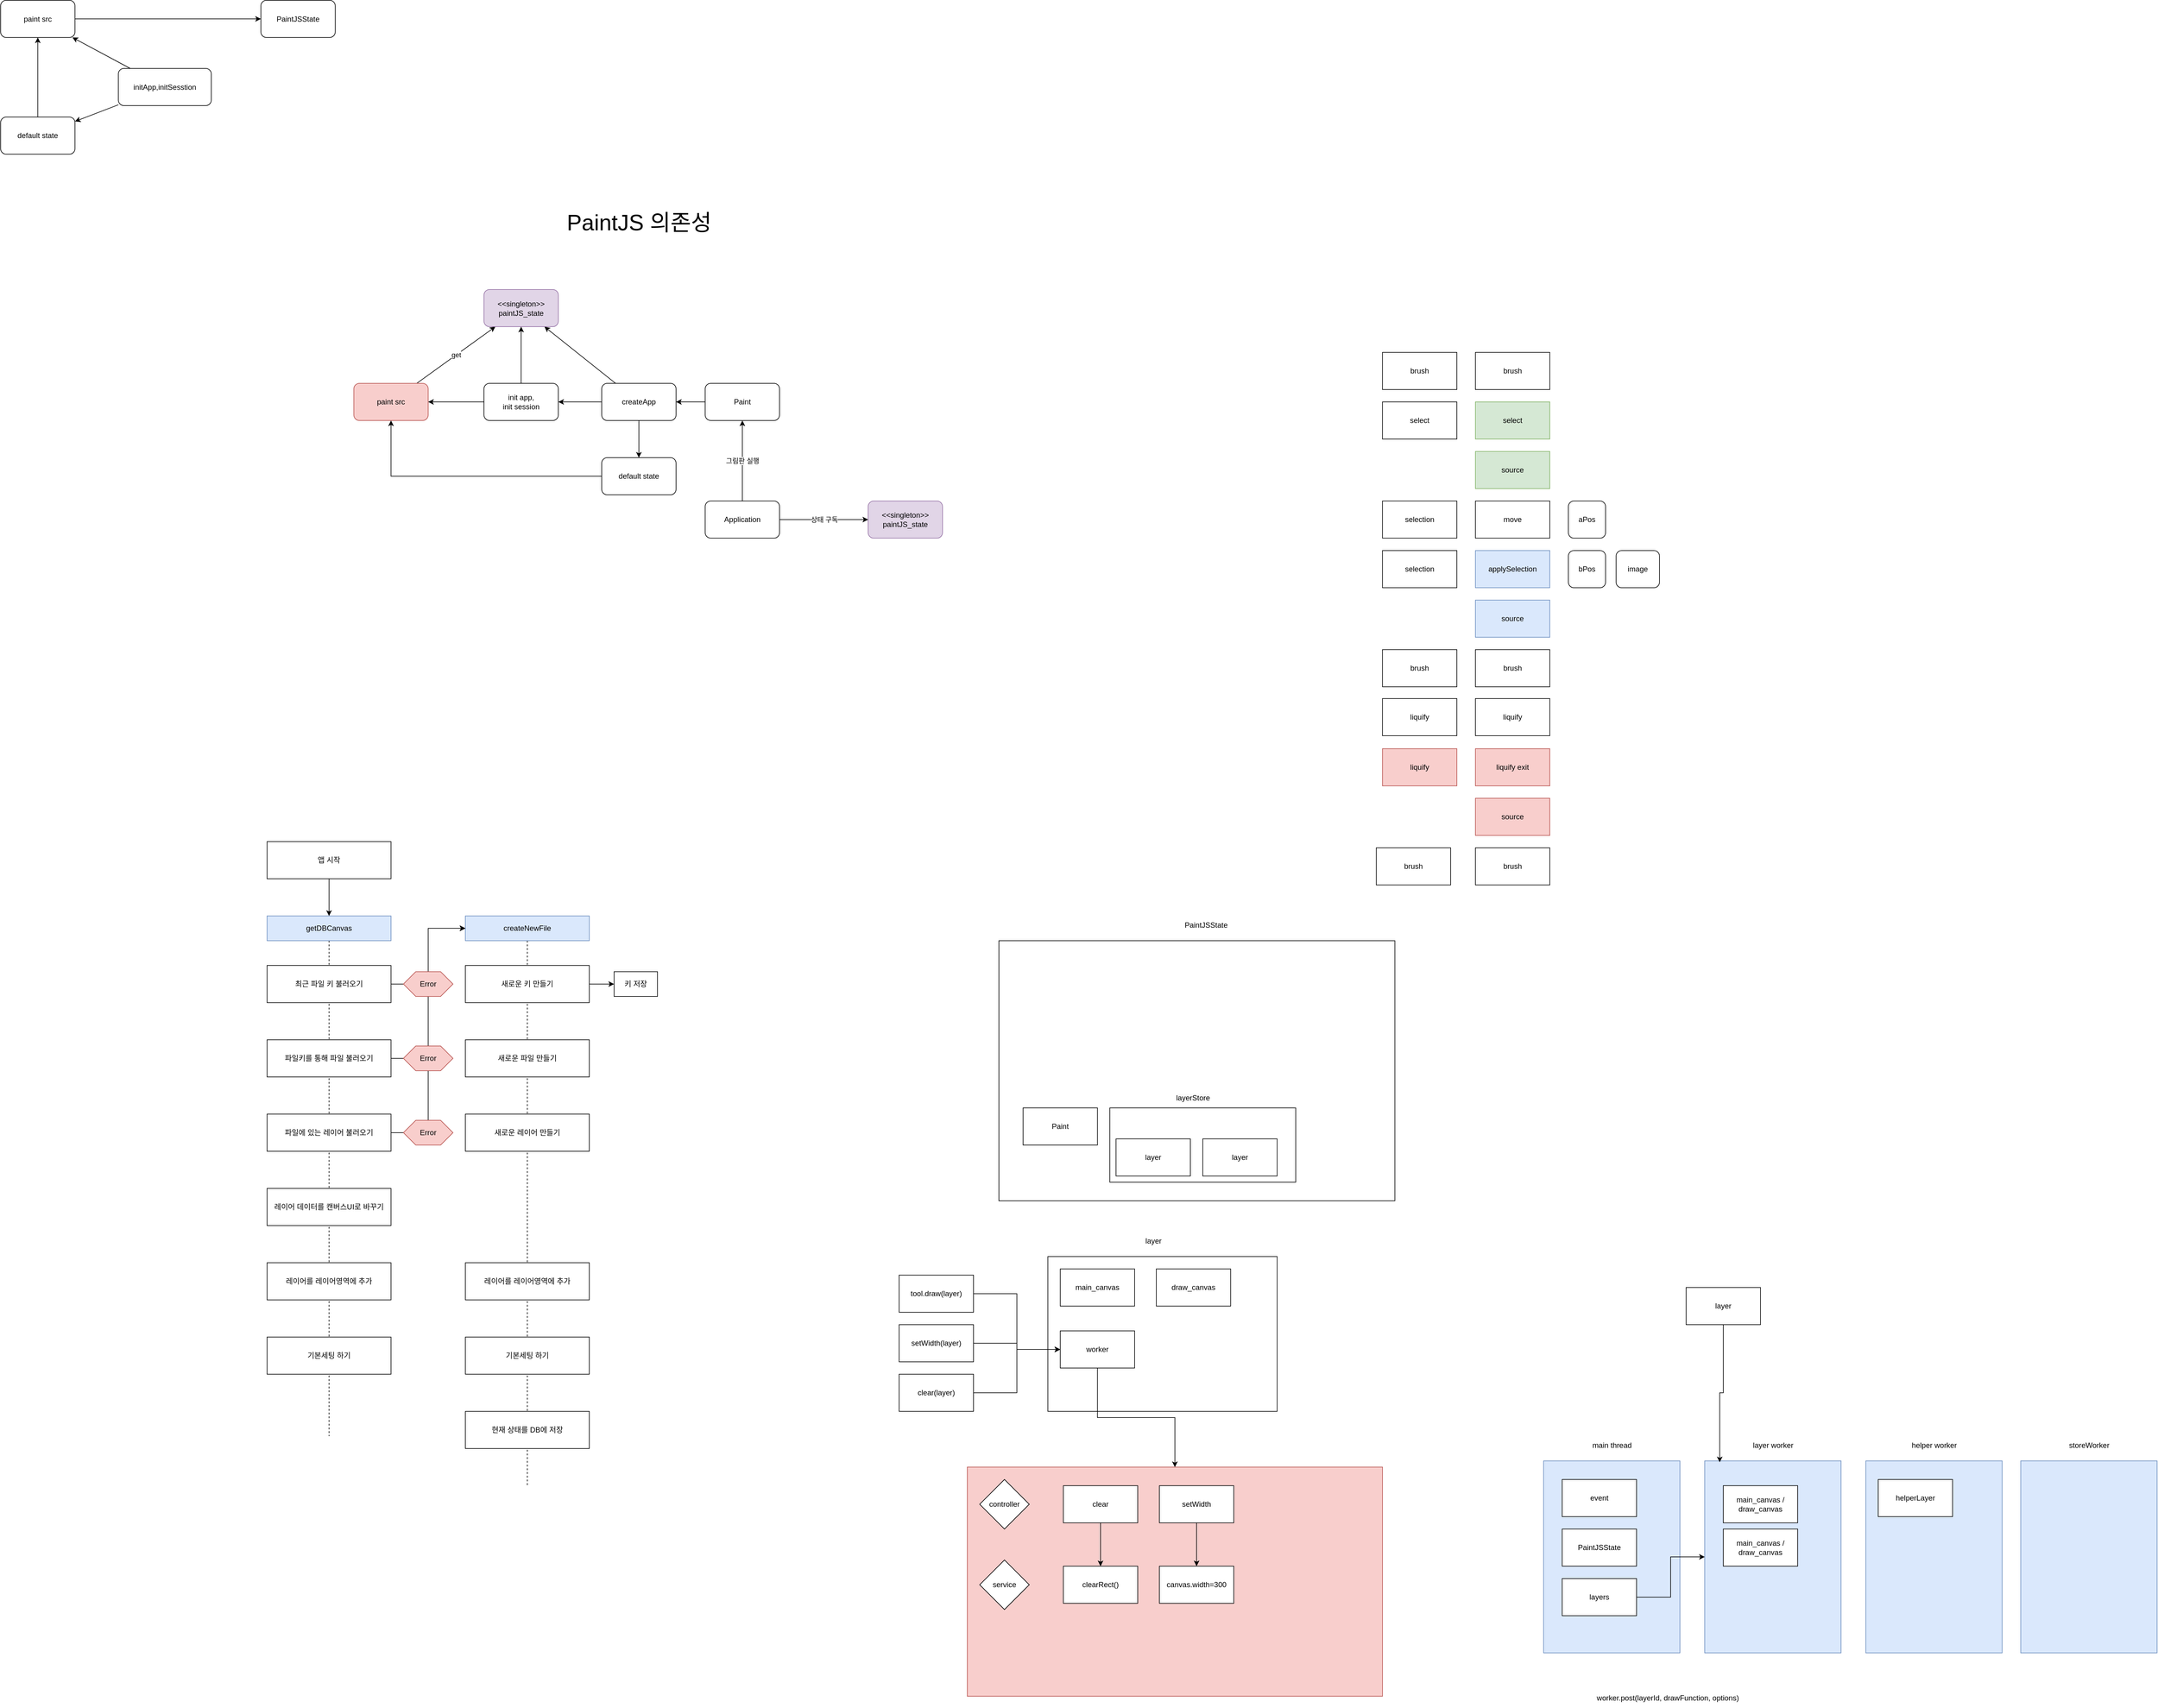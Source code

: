 <mxfile version="26.2.14">
  <diagram name="페이지-1" id="R6UscsuwygDOBOQ2WdLZ">
    <mxGraphModel dx="1846" dy="536" grid="1" gridSize="10" guides="1" tooltips="1" connect="1" arrows="1" fold="1" page="1" pageScale="1" pageWidth="827" pageHeight="1169" math="0" shadow="0">
      <root>
        <mxCell id="0" />
        <mxCell id="1" parent="0" />
        <mxCell id="AAlg2MMWl-rsjKI6dOD7-78" value="" style="group" parent="1" vertex="1" connectable="0">
          <mxGeometry x="320.0" y="1520" width="200" height="920" as="geometry" />
        </mxCell>
        <mxCell id="AAlg2MMWl-rsjKI6dOD7-79" value="" style="shape=umlLifeline;perimeter=lifelinePerimeter;whiteSpace=wrap;html=1;container=1;dropTarget=0;collapsible=0;recursiveResize=0;outlineConnect=0;portConstraint=eastwest;newEdgeStyle={&quot;curved&quot;:0,&quot;rounded&quot;:0};size=0;" parent="AAlg2MMWl-rsjKI6dOD7-78" vertex="1">
          <mxGeometry y="40" width="200" height="880" as="geometry" />
        </mxCell>
        <mxCell id="AAlg2MMWl-rsjKI6dOD7-80" value="createNewFile" style="html=1;whiteSpace=wrap;fillColor=#dae8fc;strokeColor=#6c8ebf;" parent="AAlg2MMWl-rsjKI6dOD7-78" vertex="1">
          <mxGeometry width="200" height="40" as="geometry" />
        </mxCell>
        <mxCell id="AAlg2MMWl-rsjKI6dOD7-73" value="" style="group" parent="1" vertex="1" connectable="0">
          <mxGeometry x="2.274e-13" y="1520" width="200" height="840" as="geometry" />
        </mxCell>
        <mxCell id="AAlg2MMWl-rsjKI6dOD7-74" value="" style="shape=umlLifeline;perimeter=lifelinePerimeter;whiteSpace=wrap;html=1;container=1;dropTarget=0;collapsible=0;recursiveResize=0;outlineConnect=0;portConstraint=eastwest;newEdgeStyle={&quot;curved&quot;:0,&quot;rounded&quot;:0};size=0;" parent="AAlg2MMWl-rsjKI6dOD7-73" vertex="1">
          <mxGeometry y="40" width="200" height="800" as="geometry" />
        </mxCell>
        <mxCell id="AAlg2MMWl-rsjKI6dOD7-75" value="getDBCanvas" style="html=1;whiteSpace=wrap;fillColor=#dae8fc;strokeColor=#6c8ebf;" parent="AAlg2MMWl-rsjKI6dOD7-73" vertex="1">
          <mxGeometry width="200" height="40" as="geometry" />
        </mxCell>
        <mxCell id="ijIBmjhym2byQwiykt7W-40" value="PaintJSState" style="rounded=1;whiteSpace=wrap;html=1;" parent="1" vertex="1">
          <mxGeometry x="-10" y="41.5" width="120" height="60" as="geometry" />
        </mxCell>
        <mxCell id="ijIBmjhym2byQwiykt7W-41" style="edgeStyle=orthogonalEdgeStyle;rounded=0;orthogonalLoop=1;jettySize=auto;html=1;" parent="1" source="ijIBmjhym2byQwiykt7W-42" target="ijIBmjhym2byQwiykt7W-40" edge="1">
          <mxGeometry relative="1" as="geometry" />
        </mxCell>
        <mxCell id="ijIBmjhym2byQwiykt7W-42" value="paint src" style="rounded=1;whiteSpace=wrap;html=1;" parent="1" vertex="1">
          <mxGeometry x="-430" y="41.5" width="120" height="60" as="geometry" />
        </mxCell>
        <mxCell id="ijIBmjhym2byQwiykt7W-43" style="edgeStyle=orthogonalEdgeStyle;rounded=0;orthogonalLoop=1;jettySize=auto;html=1;" parent="1" source="ijIBmjhym2byQwiykt7W-47" target="ijIBmjhym2byQwiykt7W-42" edge="1">
          <mxGeometry relative="1" as="geometry">
            <mxPoint x="-370" y="231.5" as="sourcePoint" />
          </mxGeometry>
        </mxCell>
        <mxCell id="ijIBmjhym2byQwiykt7W-44" style="rounded=0;orthogonalLoop=1;jettySize=auto;html=1;" parent="1" source="ijIBmjhym2byQwiykt7W-46" target="ijIBmjhym2byQwiykt7W-42" edge="1">
          <mxGeometry relative="1" as="geometry" />
        </mxCell>
        <mxCell id="ijIBmjhym2byQwiykt7W-45" style="rounded=0;orthogonalLoop=1;jettySize=auto;html=1;" parent="1" source="ijIBmjhym2byQwiykt7W-46" target="ijIBmjhym2byQwiykt7W-47" edge="1">
          <mxGeometry relative="1" as="geometry">
            <mxPoint x="-310" y="238.5" as="targetPoint" />
          </mxGeometry>
        </mxCell>
        <mxCell id="ijIBmjhym2byQwiykt7W-46" value="initApp,initSesstion" style="rounded=1;whiteSpace=wrap;html=1;" parent="1" vertex="1">
          <mxGeometry x="-240" y="151.5" width="150" height="60" as="geometry" />
        </mxCell>
        <mxCell id="ijIBmjhym2byQwiykt7W-47" value="default state" style="rounded=1;whiteSpace=wrap;html=1;" parent="1" vertex="1">
          <mxGeometry x="-430" y="230" width="120" height="60" as="geometry" />
        </mxCell>
        <mxCell id="ijIBmjhym2byQwiykt7W-90" style="edgeStyle=orthogonalEdgeStyle;rounded=0;orthogonalLoop=1;jettySize=auto;html=1;" parent="1" source="ijIBmjhym2byQwiykt7W-66" target="ijIBmjhym2byQwiykt7W-89" edge="1">
          <mxGeometry relative="1" as="geometry" />
        </mxCell>
        <mxCell id="ijIBmjhym2byQwiykt7W-66" value="Paint" style="rounded=1;whiteSpace=wrap;html=1;" parent="1" vertex="1">
          <mxGeometry x="707" y="660" width="120" height="60" as="geometry" />
        </mxCell>
        <mxCell id="ijIBmjhym2byQwiykt7W-120" value="get" style="rounded=0;orthogonalLoop=1;jettySize=auto;html=1;" parent="1" source="ijIBmjhym2byQwiykt7W-88" target="ijIBmjhym2byQwiykt7W-112" edge="1">
          <mxGeometry relative="1" as="geometry" />
        </mxCell>
        <mxCell id="ijIBmjhym2byQwiykt7W-88" value="paint src" style="rounded=1;whiteSpace=wrap;html=1;fillColor=#f8cecc;strokeColor=#b85450;" parent="1" vertex="1">
          <mxGeometry x="140" y="660" width="120" height="60" as="geometry" />
        </mxCell>
        <mxCell id="ijIBmjhym2byQwiykt7W-91" style="edgeStyle=orthogonalEdgeStyle;rounded=0;orthogonalLoop=1;jettySize=auto;html=1;" parent="1" source="ijIBmjhym2byQwiykt7W-89" target="XYFyysq1rzf5MoELiQKB-8" edge="1">
          <mxGeometry relative="1" as="geometry">
            <mxPoint x="540" y="790" as="targetPoint" />
          </mxGeometry>
        </mxCell>
        <mxCell id="ijIBmjhym2byQwiykt7W-115" value="" style="rounded=0;orthogonalLoop=1;jettySize=auto;html=1;" parent="1" source="ijIBmjhym2byQwiykt7W-89" target="ijIBmjhym2byQwiykt7W-112" edge="1">
          <mxGeometry relative="1" as="geometry" />
        </mxCell>
        <mxCell id="ijIBmjhym2byQwiykt7W-89" value="createApp" style="rounded=1;whiteSpace=wrap;html=1;" parent="1" vertex="1">
          <mxGeometry x="540" y="660" width="120" height="60" as="geometry" />
        </mxCell>
        <mxCell id="ijIBmjhym2byQwiykt7W-110" value="&amp;lt;&amp;lt;singleton&amp;gt;&amp;gt;&lt;br&gt;paintJS_state" style="rounded=1;whiteSpace=wrap;html=1;fillColor=#e1d5e7;strokeColor=#9673a6;" parent="1" vertex="1">
          <mxGeometry x="970" y="850" width="120" height="60" as="geometry" />
        </mxCell>
        <mxCell id="ijIBmjhym2byQwiykt7W-112" value="&amp;lt;&amp;lt;singleton&amp;gt;&amp;gt;&lt;br&gt;paintJS_state" style="rounded=1;whiteSpace=wrap;html=1;fillColor=#e1d5e7;strokeColor=#9673a6;" parent="1" vertex="1">
          <mxGeometry x="350" y="508.5" width="120" height="60" as="geometry" />
        </mxCell>
        <mxCell id="ijIBmjhym2byQwiykt7W-128" style="rounded=0;orthogonalLoop=1;jettySize=auto;html=1;" parent="1" source="ijIBmjhym2byQwiykt7W-89" target="ijIBmjhym2byQwiykt7W-134" edge="1">
          <mxGeometry relative="1" as="geometry">
            <mxPoint x="670" y="914.029" as="targetPoint" />
            <mxPoint x="600" y="508.5" as="sourcePoint" />
          </mxGeometry>
        </mxCell>
        <mxCell id="XYFyysq1rzf5MoELiQKB-12" style="edgeStyle=orthogonalEdgeStyle;rounded=0;orthogonalLoop=1;jettySize=auto;html=1;" parent="1" source="ijIBmjhym2byQwiykt7W-134" target="ijIBmjhym2byQwiykt7W-88" edge="1">
          <mxGeometry relative="1" as="geometry" />
        </mxCell>
        <mxCell id="ijIBmjhym2byQwiykt7W-134" value="default state" style="rounded=1;whiteSpace=wrap;html=1;" parent="1" vertex="1">
          <mxGeometry x="540" y="780" width="120" height="60" as="geometry" />
        </mxCell>
        <mxCell id="XYFyysq1rzf5MoELiQKB-6" value="상태 구독" style="edgeStyle=orthogonalEdgeStyle;rounded=0;orthogonalLoop=1;jettySize=auto;html=1;" parent="1" source="XYFyysq1rzf5MoELiQKB-2" target="ijIBmjhym2byQwiykt7W-110" edge="1">
          <mxGeometry relative="1" as="geometry" />
        </mxCell>
        <mxCell id="XYFyysq1rzf5MoELiQKB-7" value="그림판 실행" style="edgeStyle=orthogonalEdgeStyle;rounded=0;orthogonalLoop=1;jettySize=auto;html=1;" parent="1" source="XYFyysq1rzf5MoELiQKB-2" target="ijIBmjhym2byQwiykt7W-66" edge="1">
          <mxGeometry relative="1" as="geometry" />
        </mxCell>
        <mxCell id="XYFyysq1rzf5MoELiQKB-2" value="Application" style="rounded=1;whiteSpace=wrap;html=1;" parent="1" vertex="1">
          <mxGeometry x="707" y="850" width="120" height="60" as="geometry" />
        </mxCell>
        <mxCell id="XYFyysq1rzf5MoELiQKB-9" style="edgeStyle=orthogonalEdgeStyle;rounded=0;orthogonalLoop=1;jettySize=auto;html=1;" parent="1" source="XYFyysq1rzf5MoELiQKB-8" target="ijIBmjhym2byQwiykt7W-88" edge="1">
          <mxGeometry relative="1" as="geometry" />
        </mxCell>
        <mxCell id="XYFyysq1rzf5MoELiQKB-10" style="edgeStyle=orthogonalEdgeStyle;rounded=0;orthogonalLoop=1;jettySize=auto;html=1;" parent="1" source="XYFyysq1rzf5MoELiQKB-8" target="ijIBmjhym2byQwiykt7W-112" edge="1">
          <mxGeometry relative="1" as="geometry" />
        </mxCell>
        <mxCell id="XYFyysq1rzf5MoELiQKB-8" value="init app,&lt;div&gt;init session&lt;/div&gt;" style="rounded=1;whiteSpace=wrap;html=1;" parent="1" vertex="1">
          <mxGeometry x="350" y="660" width="120" height="60" as="geometry" />
        </mxCell>
        <mxCell id="XYFyysq1rzf5MoELiQKB-11" value="&lt;font style=&quot;font-size: 36px;&quot;&gt;PaintJS 의존성&lt;/font&gt;" style="text;html=1;align=center;verticalAlign=middle;resizable=0;points=[];autosize=1;strokeColor=none;fillColor=none;" parent="1" vertex="1">
          <mxGeometry x="465" y="370" width="270" height="60" as="geometry" />
        </mxCell>
        <mxCell id="AAlg2MMWl-rsjKI6dOD7-99" style="edgeStyle=orthogonalEdgeStyle;rounded=0;orthogonalLoop=1;jettySize=auto;html=1;" parent="1" source="AAlg2MMWl-rsjKI6dOD7-38" target="AAlg2MMWl-rsjKI6dOD7-98" edge="1">
          <mxGeometry relative="1" as="geometry" />
        </mxCell>
        <mxCell id="AAlg2MMWl-rsjKI6dOD7-38" value="새로운 키 만들기" style="rounded=0;whiteSpace=wrap;html=1;" parent="1" vertex="1">
          <mxGeometry x="320" y="1600" width="200" height="60" as="geometry" />
        </mxCell>
        <mxCell id="AAlg2MMWl-rsjKI6dOD7-39" value="새로운 레이어 만들기" style="rounded=0;whiteSpace=wrap;html=1;" parent="1" vertex="1">
          <mxGeometry x="320" y="1840" width="200" height="60" as="geometry" />
        </mxCell>
        <mxCell id="AAlg2MMWl-rsjKI6dOD7-40" value="기본세팅 하기" style="rounded=0;whiteSpace=wrap;html=1;" parent="1" vertex="1">
          <mxGeometry x="320" y="2200" width="200" height="60" as="geometry" />
        </mxCell>
        <mxCell id="AAlg2MMWl-rsjKI6dOD7-41" value="레이어를 레이어영역에 추가" style="rounded=0;whiteSpace=wrap;html=1;" parent="1" vertex="1">
          <mxGeometry x="320" y="2080" width="200" height="60" as="geometry" />
        </mxCell>
        <mxCell id="AAlg2MMWl-rsjKI6dOD7-42" value="현재 상태를 DB에 저장" style="rounded=0;whiteSpace=wrap;html=1;" parent="1" vertex="1">
          <mxGeometry x="320" y="2320" width="200" height="60" as="geometry" />
        </mxCell>
        <mxCell id="AAlg2MMWl-rsjKI6dOD7-43" value="새로운 파일 만들기" style="rounded=0;whiteSpace=wrap;html=1;" parent="1" vertex="1">
          <mxGeometry x="320" y="1720" width="200" height="60" as="geometry" />
        </mxCell>
        <mxCell id="AAlg2MMWl-rsjKI6dOD7-77" style="edgeStyle=orthogonalEdgeStyle;rounded=0;orthogonalLoop=1;jettySize=auto;html=1;" parent="1" source="AAlg2MMWl-rsjKI6dOD7-46" target="AAlg2MMWl-rsjKI6dOD7-75" edge="1">
          <mxGeometry relative="1" as="geometry" />
        </mxCell>
        <mxCell id="AAlg2MMWl-rsjKI6dOD7-46" value="앱 시작" style="rounded=0;whiteSpace=wrap;html=1;" parent="1" vertex="1">
          <mxGeometry y="1400" width="200" height="60" as="geometry" />
        </mxCell>
        <mxCell id="AAlg2MMWl-rsjKI6dOD7-89" style="edgeStyle=orthogonalEdgeStyle;rounded=0;orthogonalLoop=1;jettySize=auto;html=1;" parent="1" source="AAlg2MMWl-rsjKI6dOD7-48" target="AAlg2MMWl-rsjKI6dOD7-80" edge="1">
          <mxGeometry relative="1" as="geometry">
            <Array as="points">
              <mxPoint x="260" y="1750" />
              <mxPoint x="260" y="1540" />
            </Array>
          </mxGeometry>
        </mxCell>
        <mxCell id="AAlg2MMWl-rsjKI6dOD7-48" value="파일키를 통해 파일 불러오기" style="rounded=0;whiteSpace=wrap;html=1;" parent="1" vertex="1">
          <mxGeometry y="1720" width="200" height="60" as="geometry" />
        </mxCell>
        <mxCell id="AAlg2MMWl-rsjKI6dOD7-90" style="edgeStyle=orthogonalEdgeStyle;rounded=0;orthogonalLoop=1;jettySize=auto;html=1;" parent="1" source="AAlg2MMWl-rsjKI6dOD7-49" target="AAlg2MMWl-rsjKI6dOD7-80" edge="1">
          <mxGeometry relative="1" as="geometry">
            <Array as="points">
              <mxPoint x="260" y="1870" />
              <mxPoint x="260" y="1540" />
            </Array>
          </mxGeometry>
        </mxCell>
        <mxCell id="AAlg2MMWl-rsjKI6dOD7-49" value="파일에 있는 레이어 불러오기" style="rounded=0;whiteSpace=wrap;html=1;" parent="1" vertex="1">
          <mxGeometry y="1840" width="200" height="60" as="geometry" />
        </mxCell>
        <mxCell id="AAlg2MMWl-rsjKI6dOD7-50" value="레이어 데이터를 캔버스UI로 바꾸기" style="rounded=0;whiteSpace=wrap;html=1;" parent="1" vertex="1">
          <mxGeometry y="1960" width="200" height="60" as="geometry" />
        </mxCell>
        <mxCell id="AAlg2MMWl-rsjKI6dOD7-51" value="레이어를 레이어영역에 추가" style="rounded=0;whiteSpace=wrap;html=1;" parent="1" vertex="1">
          <mxGeometry y="2080" width="200" height="60" as="geometry" />
        </mxCell>
        <mxCell id="AAlg2MMWl-rsjKI6dOD7-52" value="기본세팅 하기" style="rounded=0;whiteSpace=wrap;html=1;" parent="1" vertex="1">
          <mxGeometry y="2200" width="200" height="60" as="geometry" />
        </mxCell>
        <mxCell id="AAlg2MMWl-rsjKI6dOD7-81" style="edgeStyle=orthogonalEdgeStyle;rounded=0;orthogonalLoop=1;jettySize=auto;html=1;entryX=0;entryY=0.5;entryDx=0;entryDy=0;" parent="1" source="AAlg2MMWl-rsjKI6dOD7-64" target="AAlg2MMWl-rsjKI6dOD7-80" edge="1">
          <mxGeometry relative="1" as="geometry" />
        </mxCell>
        <mxCell id="AAlg2MMWl-rsjKI6dOD7-64" value="최근 파일 키 불러오기" style="rounded=0;whiteSpace=wrap;html=1;" parent="1" vertex="1">
          <mxGeometry y="1600" width="200" height="60" as="geometry" />
        </mxCell>
        <mxCell id="AAlg2MMWl-rsjKI6dOD7-94" value="Error" style="shape=hexagon;perimeter=hexagonPerimeter2;whiteSpace=wrap;html=1;fixedSize=1;fillColor=#f8cecc;strokeColor=#b85450;" parent="1" vertex="1">
          <mxGeometry x="220" y="1850" width="80" height="40" as="geometry" />
        </mxCell>
        <mxCell id="AAlg2MMWl-rsjKI6dOD7-96" value="Error" style="shape=hexagon;perimeter=hexagonPerimeter2;whiteSpace=wrap;html=1;fixedSize=1;fillColor=#f8cecc;strokeColor=#b85450;" parent="1" vertex="1">
          <mxGeometry x="220" y="1730" width="80" height="40" as="geometry" />
        </mxCell>
        <mxCell id="AAlg2MMWl-rsjKI6dOD7-97" value="Error" style="shape=hexagon;perimeter=hexagonPerimeter2;whiteSpace=wrap;html=1;fixedSize=1;fillColor=#f8cecc;strokeColor=#b85450;" parent="1" vertex="1">
          <mxGeometry x="220" y="1610" width="80" height="40" as="geometry" />
        </mxCell>
        <mxCell id="AAlg2MMWl-rsjKI6dOD7-98" value="키 저장" style="rounded=0;whiteSpace=wrap;html=1;" parent="1" vertex="1">
          <mxGeometry x="560" y="1610" width="70" height="40" as="geometry" />
        </mxCell>
        <mxCell id="civtGddq5Ee5qQWehfOZ-2" value="" style="rounded=0;whiteSpace=wrap;html=1;" parent="1" vertex="1">
          <mxGeometry x="1181" y="1560" width="639" height="420" as="geometry" />
        </mxCell>
        <mxCell id="civtGddq5Ee5qQWehfOZ-3" value="PaintJSState" style="text;html=1;align=center;verticalAlign=middle;resizable=0;points=[];autosize=1;strokeColor=none;fillColor=none;" parent="1" vertex="1">
          <mxGeometry x="1470" y="1520" width="90" height="30" as="geometry" />
        </mxCell>
        <mxCell id="civtGddq5Ee5qQWehfOZ-7" value="Paint" style="whiteSpace=wrap;html=1;" parent="1" vertex="1">
          <mxGeometry x="1220" y="1830" width="120" height="60" as="geometry" />
        </mxCell>
        <mxCell id="civtGddq5Ee5qQWehfOZ-8" value="" style="whiteSpace=wrap;html=1;" parent="1" vertex="1">
          <mxGeometry x="1360" y="1830" width="300" height="120" as="geometry" />
        </mxCell>
        <mxCell id="civtGddq5Ee5qQWehfOZ-9" value="layer" style="whiteSpace=wrap;html=1;" parent="1" vertex="1">
          <mxGeometry x="1370" y="1880" width="120" height="60" as="geometry" />
        </mxCell>
        <mxCell id="civtGddq5Ee5qQWehfOZ-10" value="layer" style="whiteSpace=wrap;html=1;" parent="1" vertex="1">
          <mxGeometry x="1510" y="1880" width="120" height="60" as="geometry" />
        </mxCell>
        <mxCell id="civtGddq5Ee5qQWehfOZ-11" value="&lt;span style=&quot;color: rgb(0, 0, 0); font-family: Helvetica; font-size: 12px; font-style: normal; font-variant-ligatures: normal; font-variant-caps: normal; font-weight: 400; letter-spacing: normal; orphans: 2; text-align: center; text-indent: 0px; text-transform: none; widows: 2; word-spacing: 0px; -webkit-text-stroke-width: 0px; white-space: normal; background-color: rgb(251, 251, 251); text-decoration-thickness: initial; text-decoration-style: initial; text-decoration-color: initial; display: inline !important; float: none;&quot;&gt;layerStore&lt;/span&gt;" style="text;whiteSpace=wrap;html=1;" parent="1" vertex="1">
          <mxGeometry x="1465" y="1800" width="90" height="40" as="geometry" />
        </mxCell>
        <mxCell id="civtGddq5Ee5qQWehfOZ-12" value="" style="whiteSpace=wrap;html=1;" parent="1" vertex="1">
          <mxGeometry x="1260" y="2070" width="370" height="250" as="geometry" />
        </mxCell>
        <mxCell id="civtGddq5Ee5qQWehfOZ-13" value="layer" style="text;html=1;align=center;verticalAlign=middle;resizable=0;points=[];autosize=1;strokeColor=none;fillColor=none;" parent="1" vertex="1">
          <mxGeometry x="1405" y="2030" width="50" height="30" as="geometry" />
        </mxCell>
        <mxCell id="civtGddq5Ee5qQWehfOZ-14" value="main_canvas" style="whiteSpace=wrap;html=1;" parent="1" vertex="1">
          <mxGeometry x="1280" y="2090" width="120" height="60" as="geometry" />
        </mxCell>
        <mxCell id="civtGddq5Ee5qQWehfOZ-15" value="draw_canvas" style="whiteSpace=wrap;html=1;" parent="1" vertex="1">
          <mxGeometry x="1435" y="2090" width="120" height="60" as="geometry" />
        </mxCell>
        <mxCell id="civtGddq5Ee5qQWehfOZ-41" style="edgeStyle=orthogonalEdgeStyle;rounded=0;orthogonalLoop=1;jettySize=auto;html=1;" parent="1" source="civtGddq5Ee5qQWehfOZ-16" target="civtGddq5Ee5qQWehfOZ-24" edge="1">
          <mxGeometry relative="1" as="geometry" />
        </mxCell>
        <mxCell id="civtGddq5Ee5qQWehfOZ-16" value="worker" style="whiteSpace=wrap;html=1;" parent="1" vertex="1">
          <mxGeometry x="1280" y="2190" width="120" height="60" as="geometry" />
        </mxCell>
        <mxCell id="civtGddq5Ee5qQWehfOZ-44" style="edgeStyle=orthogonalEdgeStyle;rounded=0;orthogonalLoop=1;jettySize=auto;html=1;entryX=0;entryY=0.5;entryDx=0;entryDy=0;" parent="1" source="civtGddq5Ee5qQWehfOZ-17" target="civtGddq5Ee5qQWehfOZ-16" edge="1">
          <mxGeometry relative="1" as="geometry" />
        </mxCell>
        <mxCell id="civtGddq5Ee5qQWehfOZ-17" value="tool.draw(layer)" style="whiteSpace=wrap;html=1;" parent="1" vertex="1">
          <mxGeometry x="1020" y="2100" width="120" height="60" as="geometry" />
        </mxCell>
        <mxCell id="civtGddq5Ee5qQWehfOZ-42" style="edgeStyle=orthogonalEdgeStyle;rounded=0;orthogonalLoop=1;jettySize=auto;html=1;" parent="1" source="civtGddq5Ee5qQWehfOZ-18" target="civtGddq5Ee5qQWehfOZ-16" edge="1">
          <mxGeometry relative="1" as="geometry" />
        </mxCell>
        <mxCell id="civtGddq5Ee5qQWehfOZ-18" value="setWidth(layer)" style="whiteSpace=wrap;html=1;" parent="1" vertex="1">
          <mxGeometry x="1020" y="2180" width="120" height="60" as="geometry" />
        </mxCell>
        <mxCell id="civtGddq5Ee5qQWehfOZ-43" style="edgeStyle=orthogonalEdgeStyle;rounded=0;orthogonalLoop=1;jettySize=auto;html=1;entryX=0;entryY=0.5;entryDx=0;entryDy=0;" parent="1" source="civtGddq5Ee5qQWehfOZ-19" target="civtGddq5Ee5qQWehfOZ-16" edge="1">
          <mxGeometry relative="1" as="geometry" />
        </mxCell>
        <mxCell id="civtGddq5Ee5qQWehfOZ-19" value="clear(layer)" style="whiteSpace=wrap;html=1;" parent="1" vertex="1">
          <mxGeometry x="1020" y="2260" width="120" height="60" as="geometry" />
        </mxCell>
        <mxCell id="civtGddq5Ee5qQWehfOZ-24" value="" style="whiteSpace=wrap;html=1;fillColor=#f8cecc;strokeColor=#b85450;" parent="1" vertex="1">
          <mxGeometry x="1130" y="2410" width="670" height="370" as="geometry" />
        </mxCell>
        <mxCell id="civtGddq5Ee5qQWehfOZ-26" style="edgeStyle=orthogonalEdgeStyle;rounded=0;orthogonalLoop=1;jettySize=auto;html=1;exitX=0.5;exitY=1;exitDx=0;exitDy=0;" parent="1" source="civtGddq5Ee5qQWehfOZ-24" target="civtGddq5Ee5qQWehfOZ-24" edge="1">
          <mxGeometry relative="1" as="geometry" />
        </mxCell>
        <mxCell id="civtGddq5Ee5qQWehfOZ-36" style="edgeStyle=orthogonalEdgeStyle;rounded=0;orthogonalLoop=1;jettySize=auto;html=1;" parent="1" source="civtGddq5Ee5qQWehfOZ-27" target="civtGddq5Ee5qQWehfOZ-33" edge="1">
          <mxGeometry relative="1" as="geometry" />
        </mxCell>
        <mxCell id="civtGddq5Ee5qQWehfOZ-27" value="clear" style="whiteSpace=wrap;html=1;" parent="1" vertex="1">
          <mxGeometry x="1285" y="2440" width="120" height="60" as="geometry" />
        </mxCell>
        <mxCell id="civtGddq5Ee5qQWehfOZ-37" style="edgeStyle=orthogonalEdgeStyle;rounded=0;orthogonalLoop=1;jettySize=auto;html=1;" parent="1" source="civtGddq5Ee5qQWehfOZ-28" target="civtGddq5Ee5qQWehfOZ-34" edge="1">
          <mxGeometry relative="1" as="geometry" />
        </mxCell>
        <mxCell id="civtGddq5Ee5qQWehfOZ-28" value="setWidth" style="whiteSpace=wrap;html=1;" parent="1" vertex="1">
          <mxGeometry x="1440" y="2440" width="120" height="60" as="geometry" />
        </mxCell>
        <mxCell id="civtGddq5Ee5qQWehfOZ-31" value="controller" style="rhombus;whiteSpace=wrap;html=1;" parent="1" vertex="1">
          <mxGeometry x="1150" y="2430" width="80" height="80" as="geometry" />
        </mxCell>
        <mxCell id="civtGddq5Ee5qQWehfOZ-32" value="service" style="rhombus;whiteSpace=wrap;html=1;" parent="1" vertex="1">
          <mxGeometry x="1150" y="2560" width="80" height="80" as="geometry" />
        </mxCell>
        <mxCell id="civtGddq5Ee5qQWehfOZ-33" value="clearRect()" style="whiteSpace=wrap;html=1;" parent="1" vertex="1">
          <mxGeometry x="1285" y="2570" width="120" height="60" as="geometry" />
        </mxCell>
        <mxCell id="civtGddq5Ee5qQWehfOZ-34" value="canvas.width=300" style="whiteSpace=wrap;html=1;" parent="1" vertex="1">
          <mxGeometry x="1440" y="2570" width="120" height="60" as="geometry" />
        </mxCell>
        <mxCell id="civtGddq5Ee5qQWehfOZ-48" value="" style="rounded=0;whiteSpace=wrap;html=1;fillColor=#dae8fc;strokeColor=#6c8ebf;" parent="1" vertex="1">
          <mxGeometry x="2580" y="2400" width="220" height="310" as="geometry" />
        </mxCell>
        <mxCell id="civtGddq5Ee5qQWehfOZ-49" value="helper worker" style="text;html=1;align=center;verticalAlign=middle;resizable=0;points=[];autosize=1;strokeColor=none;fillColor=none;" parent="1" vertex="1">
          <mxGeometry x="2640" y="2360" width="100" height="30" as="geometry" />
        </mxCell>
        <mxCell id="civtGddq5Ee5qQWehfOZ-53" value="" style="rounded=0;whiteSpace=wrap;html=1;fillColor=#dae8fc;strokeColor=#6c8ebf;" parent="1" vertex="1">
          <mxGeometry x="2320" y="2400" width="220" height="310" as="geometry" />
        </mxCell>
        <mxCell id="civtGddq5Ee5qQWehfOZ-54" value="layer worker" style="text;html=1;align=center;verticalAlign=middle;resizable=0;points=[];autosize=1;strokeColor=none;fillColor=none;" parent="1" vertex="1">
          <mxGeometry x="2385" y="2360" width="90" height="30" as="geometry" />
        </mxCell>
        <mxCell id="civtGddq5Ee5qQWehfOZ-59" value="" style="rounded=0;whiteSpace=wrap;html=1;fillColor=#dae8fc;strokeColor=#6c8ebf;" parent="1" vertex="1">
          <mxGeometry x="2060" y="2400" width="220" height="310" as="geometry" />
        </mxCell>
        <mxCell id="civtGddq5Ee5qQWehfOZ-60" value="main thread" style="text;html=1;align=center;verticalAlign=middle;resizable=0;points=[];autosize=1;strokeColor=none;fillColor=none;" parent="1" vertex="1">
          <mxGeometry x="2125" y="2360" width="90" height="30" as="geometry" />
        </mxCell>
        <mxCell id="civtGddq5Ee5qQWehfOZ-66" value="main_canvas / draw_canvas" style="whiteSpace=wrap;html=1;" parent="1" vertex="1">
          <mxGeometry x="2350" y="2510" width="120" height="60" as="geometry" />
        </mxCell>
        <mxCell id="civtGddq5Ee5qQWehfOZ-67" value="main_canvas / draw_canvas" style="whiteSpace=wrap;html=1;" parent="1" vertex="1">
          <mxGeometry x="2350" y="2440" width="120" height="60" as="geometry" />
        </mxCell>
        <mxCell id="civtGddq5Ee5qQWehfOZ-71" style="edgeStyle=orthogonalEdgeStyle;rounded=0;orthogonalLoop=1;jettySize=auto;html=1;entryX=0.11;entryY=0.007;entryDx=0;entryDy=0;entryPerimeter=0;" parent="1" source="civtGddq5Ee5qQWehfOZ-70" target="civtGddq5Ee5qQWehfOZ-53" edge="1">
          <mxGeometry relative="1" as="geometry" />
        </mxCell>
        <mxCell id="civtGddq5Ee5qQWehfOZ-70" value="layer" style="whiteSpace=wrap;html=1;" parent="1" vertex="1">
          <mxGeometry x="2290" y="2120" width="120" height="60" as="geometry" />
        </mxCell>
        <mxCell id="civtGddq5Ee5qQWehfOZ-76" value="helperLayer" style="whiteSpace=wrap;html=1;" parent="1" vertex="1">
          <mxGeometry x="2600" y="2430" width="120" height="60" as="geometry" />
        </mxCell>
        <mxCell id="civtGddq5Ee5qQWehfOZ-77" value="event" style="whiteSpace=wrap;html=1;" parent="1" vertex="1">
          <mxGeometry x="2090" y="2430" width="120" height="60" as="geometry" />
        </mxCell>
        <mxCell id="civtGddq5Ee5qQWehfOZ-78" value="PaintJSState" style="whiteSpace=wrap;html=1;" parent="1" vertex="1">
          <mxGeometry x="2090" y="2510" width="120" height="60" as="geometry" />
        </mxCell>
        <mxCell id="civtGddq5Ee5qQWehfOZ-80" style="edgeStyle=orthogonalEdgeStyle;rounded=0;orthogonalLoop=1;jettySize=auto;html=1;" parent="1" source="civtGddq5Ee5qQWehfOZ-79" target="civtGddq5Ee5qQWehfOZ-53" edge="1">
          <mxGeometry relative="1" as="geometry" />
        </mxCell>
        <mxCell id="civtGddq5Ee5qQWehfOZ-79" value="layers" style="whiteSpace=wrap;html=1;" parent="1" vertex="1">
          <mxGeometry x="2090" y="2590" width="120" height="60" as="geometry" />
        </mxCell>
        <mxCell id="civtGddq5Ee5qQWehfOZ-81" value="worker.post(layerId, drawFunction, options)" style="text;html=1;align=center;verticalAlign=middle;resizable=0;points=[];autosize=1;strokeColor=none;fillColor=none;" parent="1" vertex="1">
          <mxGeometry x="2135" y="2768" width="250" height="30" as="geometry" />
        </mxCell>
        <mxCell id="civtGddq5Ee5qQWehfOZ-82" value="" style="rounded=0;whiteSpace=wrap;html=1;fillColor=#dae8fc;strokeColor=#6c8ebf;" parent="1" vertex="1">
          <mxGeometry x="2830" y="2400" width="220" height="310" as="geometry" />
        </mxCell>
        <mxCell id="civtGddq5Ee5qQWehfOZ-83" value="storeWorker" style="text;html=1;align=center;verticalAlign=middle;resizable=0;points=[];autosize=1;strokeColor=none;fillColor=none;" parent="1" vertex="1">
          <mxGeometry x="2895" y="2360" width="90" height="30" as="geometry" />
        </mxCell>
        <mxCell id="Zm_ToGlctXsjwazbDW_R-1" value="brush" style="rounded=0;whiteSpace=wrap;html=1;" vertex="1" parent="1">
          <mxGeometry x="1800" y="610" width="120" height="60" as="geometry" />
        </mxCell>
        <mxCell id="Zm_ToGlctXsjwazbDW_R-2" value="select" style="rounded=0;whiteSpace=wrap;html=1;fillColor=#d5e8d4;strokeColor=#82b366;" vertex="1" parent="1">
          <mxGeometry x="1950" y="690" width="120" height="60" as="geometry" />
        </mxCell>
        <mxCell id="Zm_ToGlctXsjwazbDW_R-3" value="source" style="rounded=0;whiteSpace=wrap;html=1;fillColor=#d5e8d4;strokeColor=#82b366;" vertex="1" parent="1">
          <mxGeometry x="1950" y="770" width="120" height="60" as="geometry" />
        </mxCell>
        <mxCell id="Zm_ToGlctXsjwazbDW_R-4" value="move" style="rounded=0;whiteSpace=wrap;html=1;" vertex="1" parent="1">
          <mxGeometry x="1950" y="850" width="120" height="60" as="geometry" />
        </mxCell>
        <mxCell id="Zm_ToGlctXsjwazbDW_R-5" value="applySelection" style="rounded=0;whiteSpace=wrap;html=1;fillColor=#dae8fc;strokeColor=#6c8ebf;" vertex="1" parent="1">
          <mxGeometry x="1950" y="930" width="120" height="60" as="geometry" />
        </mxCell>
        <mxCell id="Zm_ToGlctXsjwazbDW_R-6" value="source" style="rounded=0;whiteSpace=wrap;html=1;fillColor=#dae8fc;strokeColor=#6c8ebf;" vertex="1" parent="1">
          <mxGeometry x="1950" y="1010" width="120" height="60" as="geometry" />
        </mxCell>
        <mxCell id="Zm_ToGlctXsjwazbDW_R-8" value="image" style="rounded=1;whiteSpace=wrap;html=1;" vertex="1" parent="1">
          <mxGeometry x="2177" y="930" width="70" height="60" as="geometry" />
        </mxCell>
        <mxCell id="Zm_ToGlctXsjwazbDW_R-11" value="b&lt;span style=&quot;background-color: transparent; color: light-dark(rgb(0, 0, 0), rgb(255, 255, 255));&quot;&gt;Pos&lt;/span&gt;" style="rounded=1;whiteSpace=wrap;html=1;" vertex="1" parent="1">
          <mxGeometry x="2100" y="930" width="60" height="60" as="geometry" />
        </mxCell>
        <mxCell id="Zm_ToGlctXsjwazbDW_R-12" value="&lt;span style=&quot;background-color: transparent; color: light-dark(rgb(0, 0, 0), rgb(255, 255, 255));&quot;&gt;aPos&lt;/span&gt;" style="rounded=1;whiteSpace=wrap;html=1;" vertex="1" parent="1">
          <mxGeometry x="2100" y="850" width="60" height="60" as="geometry" />
        </mxCell>
        <mxCell id="Zm_ToGlctXsjwazbDW_R-13" value="select" style="rounded=0;whiteSpace=wrap;html=1;" vertex="1" parent="1">
          <mxGeometry x="1800" y="690" width="120" height="60" as="geometry" />
        </mxCell>
        <mxCell id="Zm_ToGlctXsjwazbDW_R-15" value="selection" style="rounded=0;whiteSpace=wrap;html=1;" vertex="1" parent="1">
          <mxGeometry x="1800" y="850" width="120" height="60" as="geometry" />
        </mxCell>
        <mxCell id="Zm_ToGlctXsjwazbDW_R-16" value="selection" style="rounded=0;whiteSpace=wrap;html=1;" vertex="1" parent="1">
          <mxGeometry x="1800" y="930" width="120" height="60" as="geometry" />
        </mxCell>
        <mxCell id="Zm_ToGlctXsjwazbDW_R-17" value="brush" style="rounded=0;whiteSpace=wrap;html=1;" vertex="1" parent="1">
          <mxGeometry x="1950" y="1090" width="120" height="60" as="geometry" />
        </mxCell>
        <mxCell id="Zm_ToGlctXsjwazbDW_R-18" value="brush" style="rounded=0;whiteSpace=wrap;html=1;" vertex="1" parent="1">
          <mxGeometry x="1800" y="1090" width="120" height="60" as="geometry" />
        </mxCell>
        <mxCell id="Zm_ToGlctXsjwazbDW_R-19" value="liquify" style="rounded=0;whiteSpace=wrap;html=1;" vertex="1" parent="1">
          <mxGeometry x="1950" y="1169" width="120" height="60" as="geometry" />
        </mxCell>
        <mxCell id="Zm_ToGlctXsjwazbDW_R-20" value="liquify" style="rounded=0;whiteSpace=wrap;html=1;" vertex="1" parent="1">
          <mxGeometry x="1800" y="1169" width="120" height="60" as="geometry" />
        </mxCell>
        <mxCell id="Zm_ToGlctXsjwazbDW_R-21" value="liquify exit" style="rounded=0;whiteSpace=wrap;html=1;fillColor=#f8cecc;strokeColor=#b85450;" vertex="1" parent="1">
          <mxGeometry x="1950" y="1250" width="120" height="60" as="geometry" />
        </mxCell>
        <mxCell id="Zm_ToGlctXsjwazbDW_R-22" value="liquify" style="rounded=0;whiteSpace=wrap;html=1;fillColor=#f8cecc;strokeColor=#b85450;" vertex="1" parent="1">
          <mxGeometry x="1800" y="1250" width="120" height="60" as="geometry" />
        </mxCell>
        <mxCell id="Zm_ToGlctXsjwazbDW_R-23" value="source" style="rounded=0;whiteSpace=wrap;html=1;fillColor=#f8cecc;strokeColor=#b85450;" vertex="1" parent="1">
          <mxGeometry x="1950" y="1330" width="120" height="60" as="geometry" />
        </mxCell>
        <mxCell id="Zm_ToGlctXsjwazbDW_R-25" value="brush" style="rounded=0;whiteSpace=wrap;html=1;" vertex="1" parent="1">
          <mxGeometry x="1950" y="1410" width="120" height="60" as="geometry" />
        </mxCell>
        <mxCell id="Zm_ToGlctXsjwazbDW_R-26" value="brush" style="rounded=0;whiteSpace=wrap;html=1;" vertex="1" parent="1">
          <mxGeometry x="1790" y="1410" width="120" height="60" as="geometry" />
        </mxCell>
        <mxCell id="Zm_ToGlctXsjwazbDW_R-27" value="brush" style="rounded=0;whiteSpace=wrap;html=1;" vertex="1" parent="1">
          <mxGeometry x="1950" y="610" width="120" height="60" as="geometry" />
        </mxCell>
      </root>
    </mxGraphModel>
  </diagram>
</mxfile>
